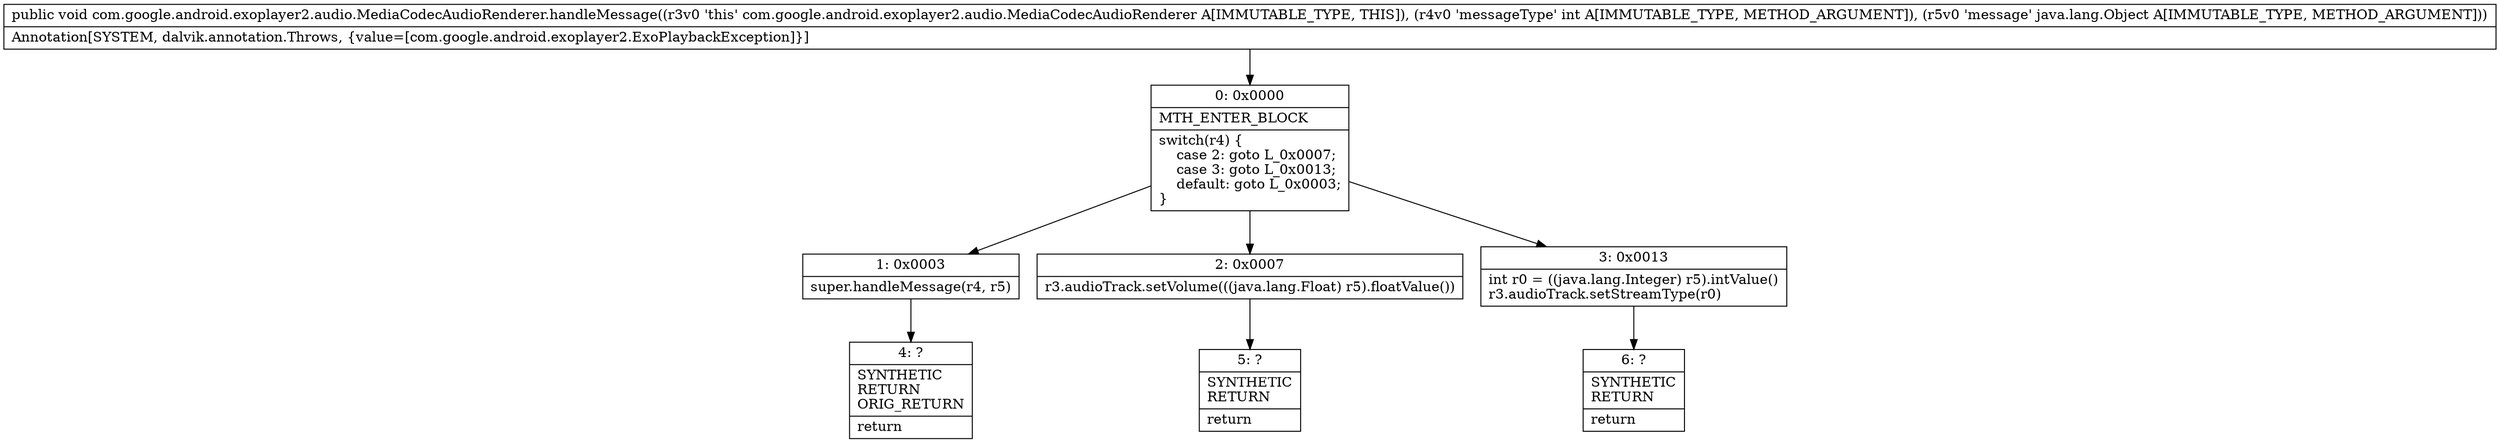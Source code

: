 digraph "CFG forcom.google.android.exoplayer2.audio.MediaCodecAudioRenderer.handleMessage(ILjava\/lang\/Object;)V" {
Node_0 [shape=record,label="{0\:\ 0x0000|MTH_ENTER_BLOCK\l|switch(r4) \{\l    case 2: goto L_0x0007;\l    case 3: goto L_0x0013;\l    default: goto L_0x0003;\l\}\l}"];
Node_1 [shape=record,label="{1\:\ 0x0003|super.handleMessage(r4, r5)\l}"];
Node_2 [shape=record,label="{2\:\ 0x0007|r3.audioTrack.setVolume(((java.lang.Float) r5).floatValue())\l}"];
Node_3 [shape=record,label="{3\:\ 0x0013|int r0 = ((java.lang.Integer) r5).intValue()\lr3.audioTrack.setStreamType(r0)\l}"];
Node_4 [shape=record,label="{4\:\ ?|SYNTHETIC\lRETURN\lORIG_RETURN\l|return\l}"];
Node_5 [shape=record,label="{5\:\ ?|SYNTHETIC\lRETURN\l|return\l}"];
Node_6 [shape=record,label="{6\:\ ?|SYNTHETIC\lRETURN\l|return\l}"];
MethodNode[shape=record,label="{public void com.google.android.exoplayer2.audio.MediaCodecAudioRenderer.handleMessage((r3v0 'this' com.google.android.exoplayer2.audio.MediaCodecAudioRenderer A[IMMUTABLE_TYPE, THIS]), (r4v0 'messageType' int A[IMMUTABLE_TYPE, METHOD_ARGUMENT]), (r5v0 'message' java.lang.Object A[IMMUTABLE_TYPE, METHOD_ARGUMENT]))  | Annotation[SYSTEM, dalvik.annotation.Throws, \{value=[com.google.android.exoplayer2.ExoPlaybackException]\}]\l}"];
MethodNode -> Node_0;
Node_0 -> Node_1;
Node_0 -> Node_2;
Node_0 -> Node_3;
Node_1 -> Node_4;
Node_2 -> Node_5;
Node_3 -> Node_6;
}

